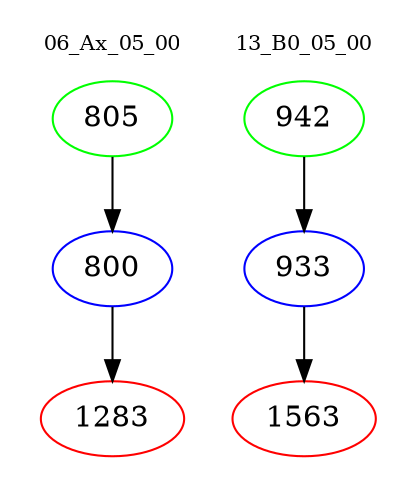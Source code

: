 digraph{
subgraph cluster_0 {
color = white
label = "06_Ax_05_00";
fontsize=10;
T0_805 [label="805", color="green"]
T0_805 -> T0_800 [color="black"]
T0_800 [label="800", color="blue"]
T0_800 -> T0_1283 [color="black"]
T0_1283 [label="1283", color="red"]
}
subgraph cluster_1 {
color = white
label = "13_B0_05_00";
fontsize=10;
T1_942 [label="942", color="green"]
T1_942 -> T1_933 [color="black"]
T1_933 [label="933", color="blue"]
T1_933 -> T1_1563 [color="black"]
T1_1563 [label="1563", color="red"]
}
}
